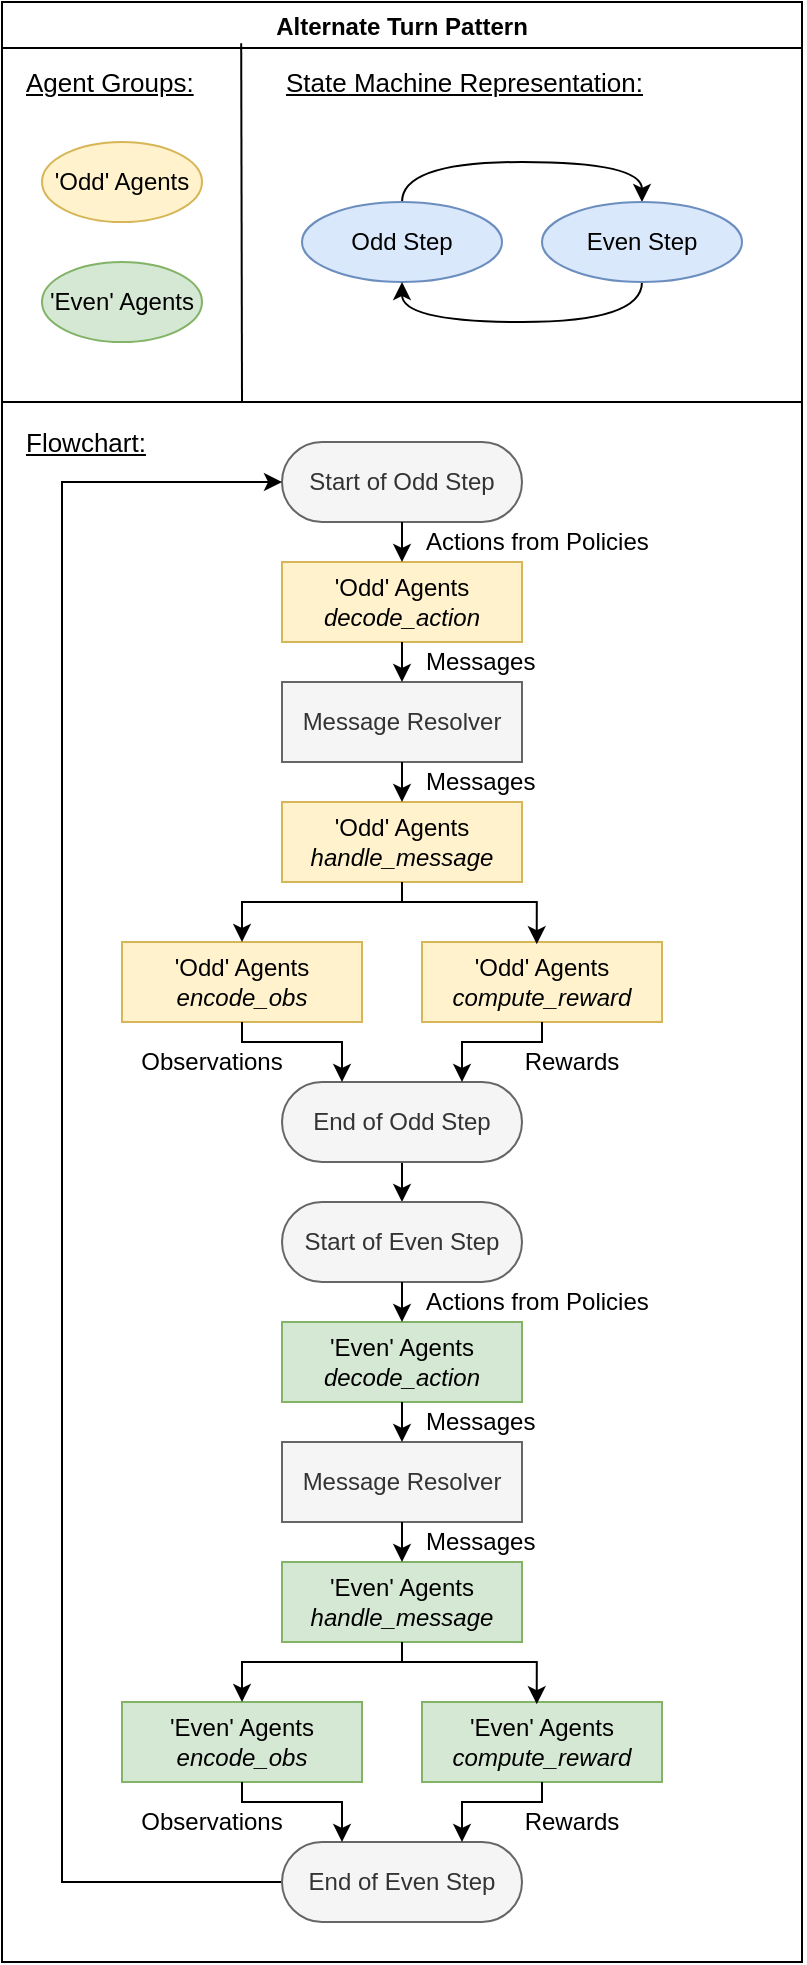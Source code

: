 <mxfile version="15.2.7" type="device"><diagram id="Skvfmntt7G3LbwWE1p0Q" name="Page-1"><mxGraphModel dx="763" dy="567" grid="1" gridSize="10" guides="1" tooltips="1" connect="1" arrows="1" fold="1" page="1" pageScale="1" pageWidth="827" pageHeight="1169" math="0" shadow="0"><root><mxCell id="0"/><mxCell id="1" parent="0"/><mxCell id="LSER_8v8wwkSsgwynRkf-3" value="Alternate Turn Pattern" style="swimlane;" parent="1" vertex="1"><mxGeometry x="40" y="20" width="400" height="980" as="geometry"><mxRectangle x="40" y="40" width="130" height="23" as="alternateBounds"/></mxGeometry></mxCell><mxCell id="LSER_8v8wwkSsgwynRkf-1" value="'Odd' Agents" style="ellipse;whiteSpace=wrap;html=1;fillColor=#fff2cc;strokeColor=#d6b656;" parent="LSER_8v8wwkSsgwynRkf-3" vertex="1"><mxGeometry x="20" y="70" width="80" height="40" as="geometry"/></mxCell><mxCell id="LSER_8v8wwkSsgwynRkf-8" value="Start of Odd Step" style="rounded=1;whiteSpace=wrap;html=1;arcSize=50;fillColor=#f5f5f5;strokeColor=#666666;fontColor=#333333;" parent="LSER_8v8wwkSsgwynRkf-3" vertex="1"><mxGeometry x="140" y="220" width="120" height="40" as="geometry"/></mxCell><mxCell id="LSER_8v8wwkSsgwynRkf-11" value="'Odd' Agents&lt;br&gt;&lt;i&gt;decode_action&lt;/i&gt;" style="rounded=0;whiteSpace=wrap;html=1;fillColor=#fff2cc;strokeColor=#d6b656;" parent="LSER_8v8wwkSsgwynRkf-3" vertex="1"><mxGeometry x="140" y="280" width="120" height="40" as="geometry"/></mxCell><mxCell id="LSER_8v8wwkSsgwynRkf-7" style="edgeStyle=orthogonalEdgeStyle;rounded=0;orthogonalLoop=1;jettySize=auto;html=1;exitX=0.5;exitY=1;exitDx=0;exitDy=0;entryX=0.5;entryY=0;entryDx=0;entryDy=0;startArrow=none;startFill=0;endArrow=classic;endFill=1;" parent="LSER_8v8wwkSsgwynRkf-3" source="LSER_8v8wwkSsgwynRkf-8" target="LSER_8v8wwkSsgwynRkf-11" edge="1"><mxGeometry relative="1" as="geometry"/></mxCell><mxCell id="LSER_8v8wwkSsgwynRkf-12" value="Actions from Policies" style="text;html=1;strokeColor=none;fillColor=none;align=left;verticalAlign=middle;whiteSpace=wrap;rounded=0;" parent="LSER_8v8wwkSsgwynRkf-3" vertex="1"><mxGeometry x="210" y="260" width="130" height="20" as="geometry"/></mxCell><mxCell id="LSER_8v8wwkSsgwynRkf-15" value="Message Resolver" style="rounded=0;whiteSpace=wrap;html=1;fillColor=#f5f5f5;strokeColor=#666666;fontColor=#333333;" parent="LSER_8v8wwkSsgwynRkf-3" vertex="1"><mxGeometry x="140" y="340" width="120" height="40" as="geometry"/></mxCell><mxCell id="LSER_8v8wwkSsgwynRkf-9" style="edgeStyle=orthogonalEdgeStyle;rounded=0;orthogonalLoop=1;jettySize=auto;html=1;exitX=0.5;exitY=1;exitDx=0;exitDy=0;entryX=0.5;entryY=0;entryDx=0;entryDy=0;startArrow=none;startFill=0;endArrow=classic;endFill=1;" parent="LSER_8v8wwkSsgwynRkf-3" source="LSER_8v8wwkSsgwynRkf-11" target="LSER_8v8wwkSsgwynRkf-15" edge="1"><mxGeometry relative="1" as="geometry"/></mxCell><mxCell id="LSER_8v8wwkSsgwynRkf-16" value="Messages" style="text;html=1;strokeColor=none;fillColor=none;align=left;verticalAlign=middle;whiteSpace=wrap;rounded=0;" parent="LSER_8v8wwkSsgwynRkf-3" vertex="1"><mxGeometry x="210" y="320" width="60" height="20" as="geometry"/></mxCell><mxCell id="LSER_8v8wwkSsgwynRkf-18" value="'Odd' Agents&lt;br&gt;&lt;i&gt;handle_message&lt;/i&gt;" style="rounded=0;whiteSpace=wrap;html=1;fillColor=#fff2cc;strokeColor=#d6b656;" parent="LSER_8v8wwkSsgwynRkf-3" vertex="1"><mxGeometry x="140" y="400" width="120" height="40" as="geometry"/></mxCell><mxCell id="LSER_8v8wwkSsgwynRkf-13" style="edgeStyle=orthogonalEdgeStyle;rounded=0;orthogonalLoop=1;jettySize=auto;html=1;exitX=0.5;exitY=1;exitDx=0;exitDy=0;entryX=0.5;entryY=0;entryDx=0;entryDy=0;startArrow=none;startFill=0;endArrow=classic;endFill=1;" parent="LSER_8v8wwkSsgwynRkf-3" source="LSER_8v8wwkSsgwynRkf-15" target="LSER_8v8wwkSsgwynRkf-18" edge="1"><mxGeometry relative="1" as="geometry"/></mxCell><mxCell id="LSER_8v8wwkSsgwynRkf-19" value="Messages" style="text;html=1;strokeColor=none;fillColor=none;align=left;verticalAlign=middle;whiteSpace=wrap;rounded=0;" parent="LSER_8v8wwkSsgwynRkf-3" vertex="1"><mxGeometry x="210" y="380" width="60" height="20" as="geometry"/></mxCell><mxCell id="LSER_8v8wwkSsgwynRkf-25" value="'Odd' Agents&lt;br&gt;&lt;i&gt;encode_obs&lt;/i&gt;" style="rounded=0;whiteSpace=wrap;html=1;fillColor=#fff2cc;strokeColor=#d6b656;" parent="LSER_8v8wwkSsgwynRkf-3" vertex="1"><mxGeometry x="60" y="470" width="120" height="40" as="geometry"/></mxCell><mxCell id="LSER_8v8wwkSsgwynRkf-33" style="edgeStyle=orthogonalEdgeStyle;rounded=0;orthogonalLoop=1;jettySize=auto;html=1;exitX=0.5;exitY=1;exitDx=0;exitDy=0;entryX=0.5;entryY=0;entryDx=0;entryDy=0;" parent="LSER_8v8wwkSsgwynRkf-3" source="LSER_8v8wwkSsgwynRkf-18" target="LSER_8v8wwkSsgwynRkf-25" edge="1"><mxGeometry relative="1" as="geometry"><Array as="points"><mxPoint x="200" y="450"/><mxPoint x="120" y="450"/></Array></mxGeometry></mxCell><mxCell id="LSER_8v8wwkSsgwynRkf-27" value="'Odd' Agents&lt;br&gt;&lt;i&gt;compute_reward&lt;/i&gt;" style="rounded=0;whiteSpace=wrap;html=1;fillColor=#fff2cc;strokeColor=#d6b656;" parent="LSER_8v8wwkSsgwynRkf-3" vertex="1"><mxGeometry x="210" y="470" width="120" height="40" as="geometry"/></mxCell><mxCell id="LSER_8v8wwkSsgwynRkf-32" style="edgeStyle=orthogonalEdgeStyle;rounded=0;orthogonalLoop=1;jettySize=auto;html=1;exitX=0.5;exitY=1;exitDx=0;exitDy=0;entryX=0.478;entryY=0.027;entryDx=0;entryDy=0;entryPerimeter=0;" parent="LSER_8v8wwkSsgwynRkf-3" source="LSER_8v8wwkSsgwynRkf-18" target="LSER_8v8wwkSsgwynRkf-27" edge="1"><mxGeometry relative="1" as="geometry"><Array as="points"><mxPoint x="200" y="450"/><mxPoint x="267" y="450"/></Array></mxGeometry></mxCell><mxCell id="lD69WOCitec43FmV8cG8-34" style="edgeStyle=orthogonalEdgeStyle;curved=1;rounded=0;orthogonalLoop=1;jettySize=auto;html=1;exitX=0.5;exitY=1;exitDx=0;exitDy=0;entryX=0.5;entryY=0;entryDx=0;entryDy=0;" edge="1" parent="LSER_8v8wwkSsgwynRkf-3" source="LSER_8v8wwkSsgwynRkf-28" target="lD69WOCitec43FmV8cG8-15"><mxGeometry relative="1" as="geometry"/></mxCell><mxCell id="LSER_8v8wwkSsgwynRkf-28" value="End of Odd Step" style="rounded=1;whiteSpace=wrap;html=1;arcSize=50;fillColor=#f5f5f5;strokeColor=#666666;fontColor=#333333;" parent="LSER_8v8wwkSsgwynRkf-3" vertex="1"><mxGeometry x="140" y="540" width="120" height="40" as="geometry"/></mxCell><mxCell id="LSER_8v8wwkSsgwynRkf-24" style="edgeStyle=orthogonalEdgeStyle;rounded=0;orthogonalLoop=1;jettySize=auto;html=1;exitX=0.5;exitY=1;exitDx=0;exitDy=0;entryX=0.25;entryY=0;entryDx=0;entryDy=0;startArrow=none;startFill=0;endArrow=classic;endFill=1;" parent="LSER_8v8wwkSsgwynRkf-3" source="LSER_8v8wwkSsgwynRkf-25" target="LSER_8v8wwkSsgwynRkf-28" edge="1"><mxGeometry relative="1" as="geometry"><Array as="points"><mxPoint x="120" y="520"/><mxPoint x="170" y="520"/></Array></mxGeometry></mxCell><mxCell id="LSER_8v8wwkSsgwynRkf-26" style="edgeStyle=orthogonalEdgeStyle;rounded=0;orthogonalLoop=1;jettySize=auto;html=1;exitX=0.5;exitY=1;exitDx=0;exitDy=0;entryX=0.75;entryY=0;entryDx=0;entryDy=0;startArrow=none;startFill=0;endArrow=classic;endFill=1;" parent="LSER_8v8wwkSsgwynRkf-3" source="LSER_8v8wwkSsgwynRkf-27" target="LSER_8v8wwkSsgwynRkf-28" edge="1"><mxGeometry relative="1" as="geometry"><Array as="points"><mxPoint x="270" y="520"/><mxPoint x="230" y="520"/></Array></mxGeometry></mxCell><mxCell id="LSER_8v8wwkSsgwynRkf-29" value="Observations" style="text;html=1;strokeColor=none;fillColor=none;align=center;verticalAlign=middle;whiteSpace=wrap;rounded=0;" parent="LSER_8v8wwkSsgwynRkf-3" vertex="1"><mxGeometry x="80" y="520" width="50" height="20" as="geometry"/></mxCell><mxCell id="LSER_8v8wwkSsgwynRkf-30" value="Rewards" style="text;html=1;strokeColor=none;fillColor=none;align=center;verticalAlign=middle;whiteSpace=wrap;rounded=0;" parent="LSER_8v8wwkSsgwynRkf-3" vertex="1"><mxGeometry x="260" y="520" width="50" height="20" as="geometry"/></mxCell><mxCell id="lD69WOCitec43FmV8cG8-13" style="edgeStyle=orthogonalEdgeStyle;curved=1;rounded=0;orthogonalLoop=1;jettySize=auto;html=1;exitX=0.5;exitY=0;exitDx=0;exitDy=0;entryX=0.5;entryY=0;entryDx=0;entryDy=0;" edge="1" parent="LSER_8v8wwkSsgwynRkf-3" source="lD69WOCitec43FmV8cG8-1" target="lD69WOCitec43FmV8cG8-12"><mxGeometry relative="1" as="geometry"/></mxCell><mxCell id="lD69WOCitec43FmV8cG8-1" value="Odd Step" style="ellipse;whiteSpace=wrap;html=1;fillColor=#dae8fc;strokeColor=#6c8ebf;" vertex="1" parent="LSER_8v8wwkSsgwynRkf-3"><mxGeometry x="150" y="100" width="100" height="40" as="geometry"/></mxCell><mxCell id="lD69WOCitec43FmV8cG8-3" value="Agent Groups:" style="text;html=1;strokeColor=none;fillColor=none;align=left;verticalAlign=middle;whiteSpace=wrap;rounded=0;fontStyle=4;fontSize=13;" vertex="1" parent="LSER_8v8wwkSsgwynRkf-3"><mxGeometry x="10" y="30" width="90" height="20" as="geometry"/></mxCell><mxCell id="lD69WOCitec43FmV8cG8-4" value="State Machine Representation:" style="text;html=1;strokeColor=none;fillColor=none;align=left;verticalAlign=middle;whiteSpace=wrap;rounded=0;fontSize=13;fontStyle=4" vertex="1" parent="LSER_8v8wwkSsgwynRkf-3"><mxGeometry x="140" y="30" width="190" height="20" as="geometry"/></mxCell><mxCell id="lD69WOCitec43FmV8cG8-5" value="" style="endArrow=none;html=1;" edge="1" parent="LSER_8v8wwkSsgwynRkf-3"><mxGeometry width="50" height="50" relative="1" as="geometry"><mxPoint y="200" as="sourcePoint"/><mxPoint x="400" y="200" as="targetPoint"/></mxGeometry></mxCell><mxCell id="lD69WOCitec43FmV8cG8-11" value="'Even' Agents" style="ellipse;whiteSpace=wrap;html=1;fillColor=#d5e8d4;strokeColor=#82b366;" vertex="1" parent="LSER_8v8wwkSsgwynRkf-3"><mxGeometry x="20" y="130" width="80" height="40" as="geometry"/></mxCell><mxCell id="lD69WOCitec43FmV8cG8-14" style="edgeStyle=orthogonalEdgeStyle;curved=1;rounded=0;orthogonalLoop=1;jettySize=auto;html=1;exitX=0.5;exitY=1;exitDx=0;exitDy=0;entryX=0.5;entryY=1;entryDx=0;entryDy=0;" edge="1" parent="LSER_8v8wwkSsgwynRkf-3" source="lD69WOCitec43FmV8cG8-12" target="lD69WOCitec43FmV8cG8-1"><mxGeometry relative="1" as="geometry"/></mxCell><mxCell id="lD69WOCitec43FmV8cG8-12" value="Even Step" style="ellipse;whiteSpace=wrap;html=1;fillColor=#dae8fc;strokeColor=#6c8ebf;" vertex="1" parent="LSER_8v8wwkSsgwynRkf-3"><mxGeometry x="270" y="100" width="100" height="40" as="geometry"/></mxCell><mxCell id="lD69WOCitec43FmV8cG8-15" value="Start of Even Step" style="rounded=1;whiteSpace=wrap;html=1;arcSize=50;fillColor=#f5f5f5;strokeColor=#666666;fontColor=#333333;" vertex="1" parent="LSER_8v8wwkSsgwynRkf-3"><mxGeometry x="140" y="600" width="120" height="40" as="geometry"/></mxCell><mxCell id="lD69WOCitec43FmV8cG8-16" value="'Even' Agents&lt;br&gt;&lt;i&gt;decode_action&lt;/i&gt;" style="rounded=0;whiteSpace=wrap;html=1;fillColor=#d5e8d4;strokeColor=#82b366;" vertex="1" parent="LSER_8v8wwkSsgwynRkf-3"><mxGeometry x="140" y="660" width="120" height="40" as="geometry"/></mxCell><mxCell id="lD69WOCitec43FmV8cG8-17" style="edgeStyle=orthogonalEdgeStyle;rounded=0;orthogonalLoop=1;jettySize=auto;html=1;exitX=0.5;exitY=1;exitDx=0;exitDy=0;entryX=0.5;entryY=0;entryDx=0;entryDy=0;startArrow=none;startFill=0;endArrow=classic;endFill=1;" edge="1" parent="LSER_8v8wwkSsgwynRkf-3" source="lD69WOCitec43FmV8cG8-15" target="lD69WOCitec43FmV8cG8-16"><mxGeometry relative="1" as="geometry"/></mxCell><mxCell id="lD69WOCitec43FmV8cG8-18" value="Actions from Policies" style="text;html=1;strokeColor=none;fillColor=none;align=left;verticalAlign=middle;whiteSpace=wrap;rounded=0;" vertex="1" parent="LSER_8v8wwkSsgwynRkf-3"><mxGeometry x="210" y="640" width="130" height="20" as="geometry"/></mxCell><mxCell id="lD69WOCitec43FmV8cG8-19" value="Message Resolver" style="rounded=0;whiteSpace=wrap;html=1;fillColor=#f5f5f5;strokeColor=#666666;fontColor=#333333;" vertex="1" parent="LSER_8v8wwkSsgwynRkf-3"><mxGeometry x="140" y="720" width="120" height="40" as="geometry"/></mxCell><mxCell id="lD69WOCitec43FmV8cG8-20" style="edgeStyle=orthogonalEdgeStyle;rounded=0;orthogonalLoop=1;jettySize=auto;html=1;exitX=0.5;exitY=1;exitDx=0;exitDy=0;entryX=0.5;entryY=0;entryDx=0;entryDy=0;startArrow=none;startFill=0;endArrow=classic;endFill=1;" edge="1" parent="LSER_8v8wwkSsgwynRkf-3" source="lD69WOCitec43FmV8cG8-16" target="lD69WOCitec43FmV8cG8-19"><mxGeometry relative="1" as="geometry"/></mxCell><mxCell id="lD69WOCitec43FmV8cG8-21" value="Messages" style="text;html=1;strokeColor=none;fillColor=none;align=left;verticalAlign=middle;whiteSpace=wrap;rounded=0;" vertex="1" parent="LSER_8v8wwkSsgwynRkf-3"><mxGeometry x="210" y="700" width="60" height="20" as="geometry"/></mxCell><mxCell id="lD69WOCitec43FmV8cG8-22" value="'Even' Agents&lt;br&gt;&lt;i&gt;handle_message&lt;/i&gt;" style="rounded=0;whiteSpace=wrap;html=1;fillColor=#d5e8d4;strokeColor=#82b366;" vertex="1" parent="LSER_8v8wwkSsgwynRkf-3"><mxGeometry x="140" y="780" width="120" height="40" as="geometry"/></mxCell><mxCell id="lD69WOCitec43FmV8cG8-23" style="edgeStyle=orthogonalEdgeStyle;rounded=0;orthogonalLoop=1;jettySize=auto;html=1;exitX=0.5;exitY=1;exitDx=0;exitDy=0;entryX=0.5;entryY=0;entryDx=0;entryDy=0;startArrow=none;startFill=0;endArrow=classic;endFill=1;" edge="1" parent="LSER_8v8wwkSsgwynRkf-3" source="lD69WOCitec43FmV8cG8-19" target="lD69WOCitec43FmV8cG8-22"><mxGeometry relative="1" as="geometry"/></mxCell><mxCell id="lD69WOCitec43FmV8cG8-24" value="Messages" style="text;html=1;strokeColor=none;fillColor=none;align=left;verticalAlign=middle;whiteSpace=wrap;rounded=0;" vertex="1" parent="LSER_8v8wwkSsgwynRkf-3"><mxGeometry x="210" y="760" width="60" height="20" as="geometry"/></mxCell><mxCell id="lD69WOCitec43FmV8cG8-25" value="'Even' Agents&lt;br&gt;&lt;i&gt;encode_obs&lt;/i&gt;" style="rounded=0;whiteSpace=wrap;html=1;fillColor=#d5e8d4;strokeColor=#82b366;" vertex="1" parent="LSER_8v8wwkSsgwynRkf-3"><mxGeometry x="60" y="850" width="120" height="40" as="geometry"/></mxCell><mxCell id="lD69WOCitec43FmV8cG8-26" style="edgeStyle=orthogonalEdgeStyle;rounded=0;orthogonalLoop=1;jettySize=auto;html=1;exitX=0.5;exitY=1;exitDx=0;exitDy=0;entryX=0.5;entryY=0;entryDx=0;entryDy=0;" edge="1" parent="LSER_8v8wwkSsgwynRkf-3" source="lD69WOCitec43FmV8cG8-22" target="lD69WOCitec43FmV8cG8-25"><mxGeometry relative="1" as="geometry"><Array as="points"><mxPoint x="200" y="830"/><mxPoint x="120" y="830"/></Array></mxGeometry></mxCell><mxCell id="lD69WOCitec43FmV8cG8-27" value="'Even' Agents&lt;br&gt;&lt;i&gt;compute_reward&lt;/i&gt;" style="rounded=0;whiteSpace=wrap;html=1;fillColor=#d5e8d4;strokeColor=#82b366;" vertex="1" parent="LSER_8v8wwkSsgwynRkf-3"><mxGeometry x="210" y="850" width="120" height="40" as="geometry"/></mxCell><mxCell id="lD69WOCitec43FmV8cG8-28" style="edgeStyle=orthogonalEdgeStyle;rounded=0;orthogonalLoop=1;jettySize=auto;html=1;exitX=0.5;exitY=1;exitDx=0;exitDy=0;entryX=0.478;entryY=0.027;entryDx=0;entryDy=0;entryPerimeter=0;" edge="1" parent="LSER_8v8wwkSsgwynRkf-3" source="lD69WOCitec43FmV8cG8-22" target="lD69WOCitec43FmV8cG8-27"><mxGeometry relative="1" as="geometry"><Array as="points"><mxPoint x="200" y="830"/><mxPoint x="267" y="830"/></Array></mxGeometry></mxCell><mxCell id="lD69WOCitec43FmV8cG8-38" style="edgeStyle=orthogonalEdgeStyle;rounded=0;orthogonalLoop=1;jettySize=auto;html=1;exitX=0;exitY=0.5;exitDx=0;exitDy=0;entryX=0;entryY=0.5;entryDx=0;entryDy=0;fontSize=13;" edge="1" parent="LSER_8v8wwkSsgwynRkf-3" source="lD69WOCitec43FmV8cG8-29" target="LSER_8v8wwkSsgwynRkf-8"><mxGeometry relative="1" as="geometry"><Array as="points"><mxPoint x="30" y="940"/><mxPoint x="30" y="240"/></Array></mxGeometry></mxCell><mxCell id="lD69WOCitec43FmV8cG8-29" value="End of Even Step" style="rounded=1;whiteSpace=wrap;html=1;arcSize=50;fillColor=#f5f5f5;strokeColor=#666666;fontColor=#333333;" vertex="1" parent="LSER_8v8wwkSsgwynRkf-3"><mxGeometry x="140" y="920" width="120" height="40" as="geometry"/></mxCell><mxCell id="lD69WOCitec43FmV8cG8-30" style="edgeStyle=orthogonalEdgeStyle;rounded=0;orthogonalLoop=1;jettySize=auto;html=1;exitX=0.5;exitY=1;exitDx=0;exitDy=0;entryX=0.25;entryY=0;entryDx=0;entryDy=0;startArrow=none;startFill=0;endArrow=classic;endFill=1;" edge="1" parent="LSER_8v8wwkSsgwynRkf-3" source="lD69WOCitec43FmV8cG8-25" target="lD69WOCitec43FmV8cG8-29"><mxGeometry relative="1" as="geometry"><Array as="points"><mxPoint x="120" y="900"/><mxPoint x="170" y="900"/></Array></mxGeometry></mxCell><mxCell id="lD69WOCitec43FmV8cG8-31" style="edgeStyle=orthogonalEdgeStyle;rounded=0;orthogonalLoop=1;jettySize=auto;html=1;exitX=0.5;exitY=1;exitDx=0;exitDy=0;entryX=0.75;entryY=0;entryDx=0;entryDy=0;startArrow=none;startFill=0;endArrow=classic;endFill=1;" edge="1" parent="LSER_8v8wwkSsgwynRkf-3" source="lD69WOCitec43FmV8cG8-27" target="lD69WOCitec43FmV8cG8-29"><mxGeometry relative="1" as="geometry"><Array as="points"><mxPoint x="270" y="900"/><mxPoint x="230" y="900"/></Array></mxGeometry></mxCell><mxCell id="lD69WOCitec43FmV8cG8-32" value="Observations" style="text;html=1;strokeColor=none;fillColor=none;align=center;verticalAlign=middle;whiteSpace=wrap;rounded=0;" vertex="1" parent="LSER_8v8wwkSsgwynRkf-3"><mxGeometry x="80" y="900" width="50" height="20" as="geometry"/></mxCell><mxCell id="lD69WOCitec43FmV8cG8-33" value="Rewards" style="text;html=1;strokeColor=none;fillColor=none;align=center;verticalAlign=middle;whiteSpace=wrap;rounded=0;" vertex="1" parent="LSER_8v8wwkSsgwynRkf-3"><mxGeometry x="260" y="900" width="50" height="20" as="geometry"/></mxCell><mxCell id="lD69WOCitec43FmV8cG8-36" value="Flowchart:" style="text;html=1;strokeColor=none;fillColor=none;align=left;verticalAlign=middle;whiteSpace=wrap;rounded=0;fontStyle=4;fontSize=13;" vertex="1" parent="LSER_8v8wwkSsgwynRkf-3"><mxGeometry x="10" y="210" width="90" height="20" as="geometry"/></mxCell><mxCell id="lD69WOCitec43FmV8cG8-35" value="" style="endArrow=none;html=1;exitX=0.299;exitY=0.021;exitDx=0;exitDy=0;exitPerimeter=0;" edge="1" parent="1" source="LSER_8v8wwkSsgwynRkf-3"><mxGeometry width="50" height="50" relative="1" as="geometry"><mxPoint x="160" y="50" as="sourcePoint"/><mxPoint x="160" y="220" as="targetPoint"/></mxGeometry></mxCell></root></mxGraphModel></diagram></mxfile>
